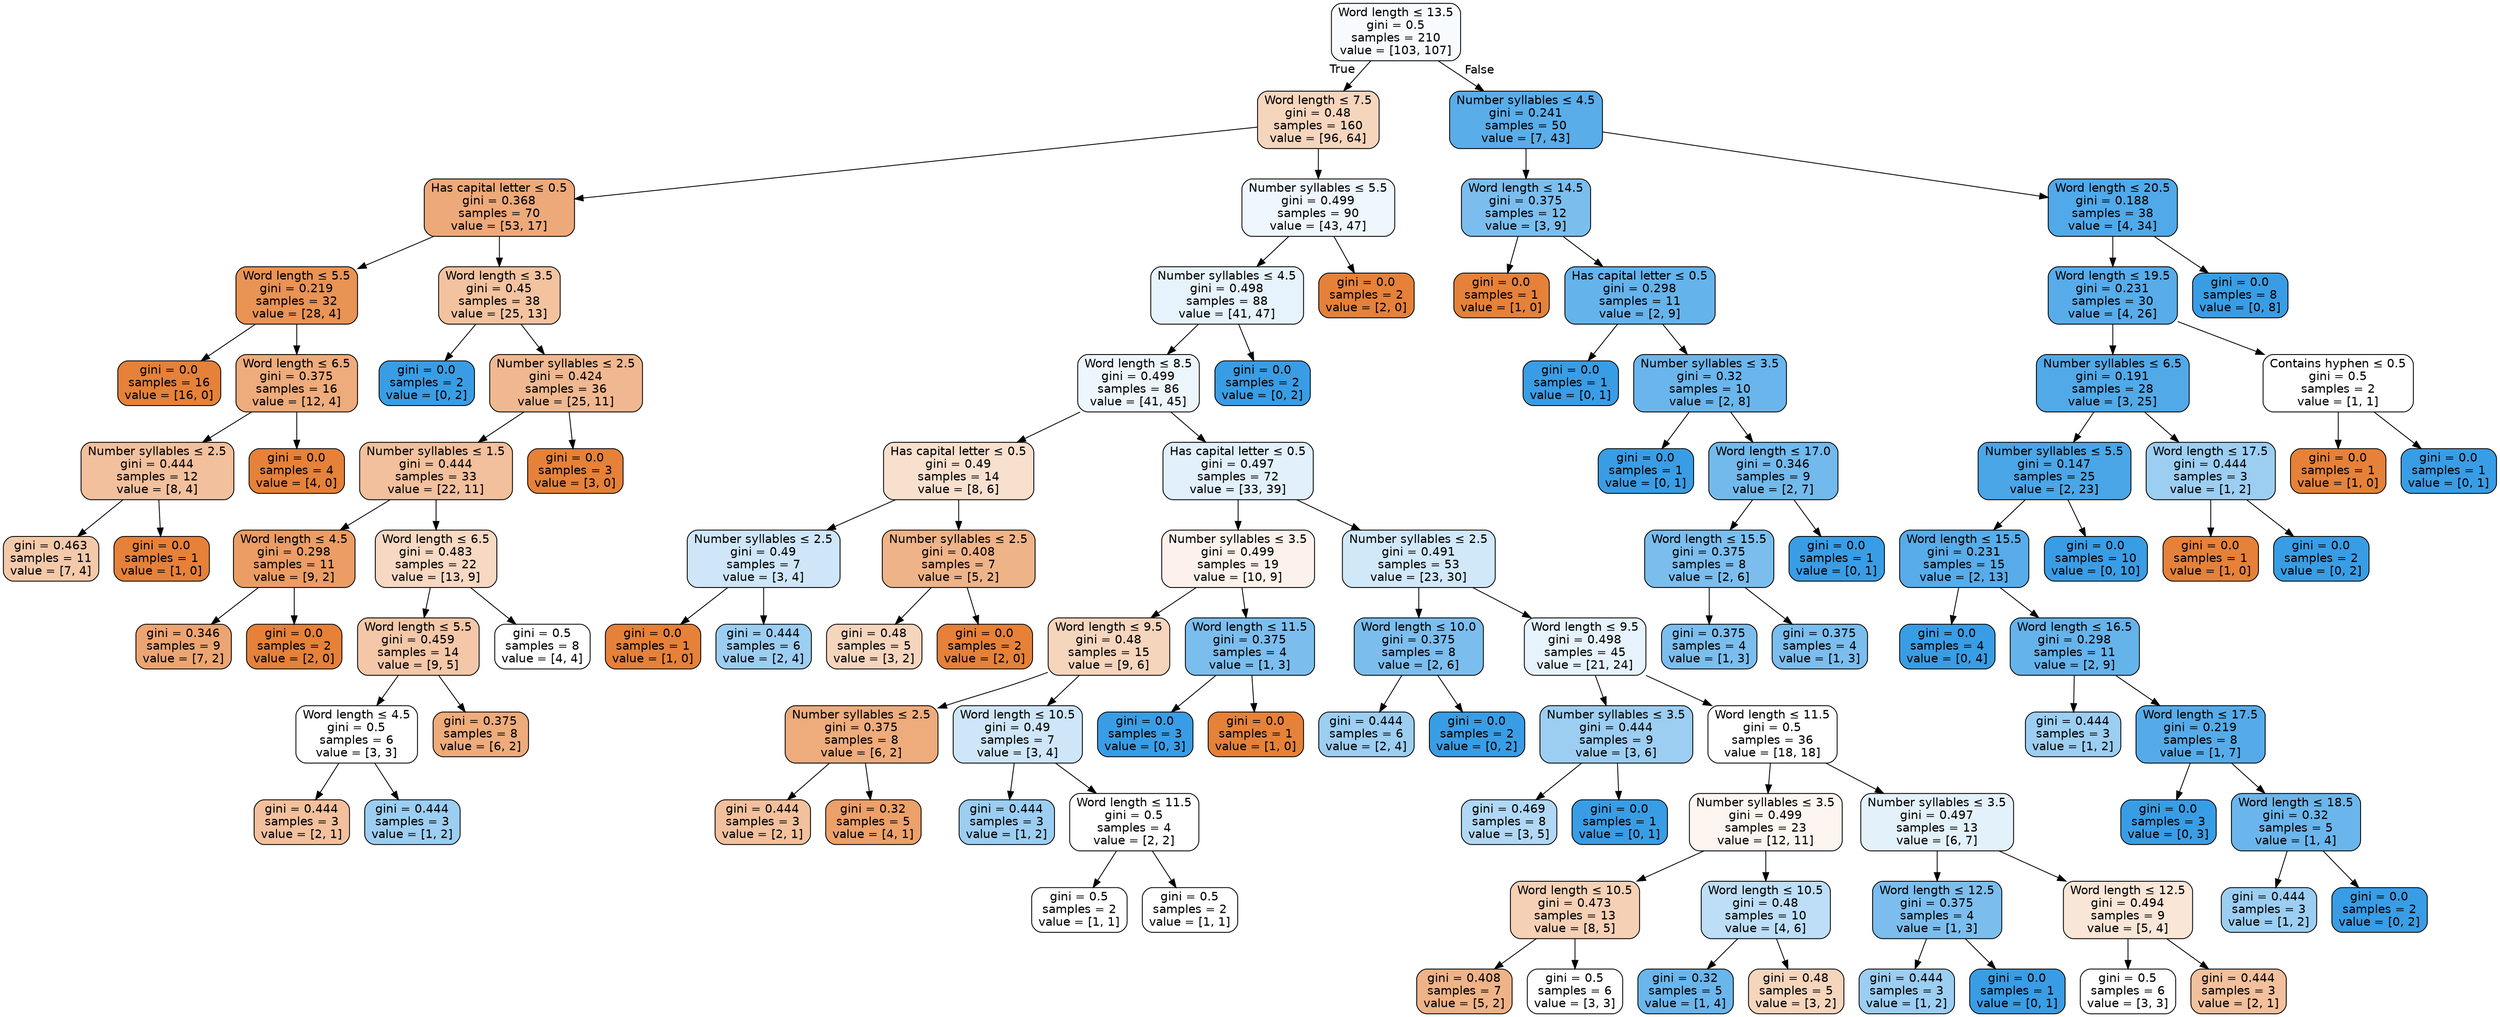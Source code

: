 digraph Tree {
node [shape=box, style="filled, rounded", color="black", fontname=helvetica] ;
edge [fontname=helvetica] ;
0 [label=<Word length &le; 13.5<br/>gini = 0.5<br/>samples = 210<br/>value = [103, 107]>, fillcolor="#f8fbfe"] ;
1 [label=<Word length &le; 7.5<br/>gini = 0.48<br/>samples = 160<br/>value = [96, 64]>, fillcolor="#f6d5bd"] ;
0 -> 1 [labeldistance=2.5, labelangle=45, headlabel="True"] ;
2 [label=<Has capital letter &le; 0.5<br/>gini = 0.368<br/>samples = 70<br/>value = [53, 17]>, fillcolor="#eda979"] ;
1 -> 2 ;
3 [label=<Word length &le; 5.5<br/>gini = 0.219<br/>samples = 32<br/>value = [28, 4]>, fillcolor="#e99355"] ;
2 -> 3 ;
4 [label=<gini = 0.0<br/>samples = 16<br/>value = [16, 0]>, fillcolor="#e58139"] ;
3 -> 4 ;
5 [label=<Word length &le; 6.5<br/>gini = 0.375<br/>samples = 16<br/>value = [12, 4]>, fillcolor="#eeab7b"] ;
3 -> 5 ;
6 [label=<Number syllables &le; 2.5<br/>gini = 0.444<br/>samples = 12<br/>value = [8, 4]>, fillcolor="#f2c09c"] ;
5 -> 6 ;
7 [label=<gini = 0.463<br/>samples = 11<br/>value = [7, 4]>, fillcolor="#f4c9aa"] ;
6 -> 7 ;
8 [label=<gini = 0.0<br/>samples = 1<br/>value = [1, 0]>, fillcolor="#e58139"] ;
6 -> 8 ;
9 [label=<gini = 0.0<br/>samples = 4<br/>value = [4, 0]>, fillcolor="#e58139"] ;
5 -> 9 ;
10 [label=<Word length &le; 3.5<br/>gini = 0.45<br/>samples = 38<br/>value = [25, 13]>, fillcolor="#f3c3a0"] ;
2 -> 10 ;
11 [label=<gini = 0.0<br/>samples = 2<br/>value = [0, 2]>, fillcolor="#399de5"] ;
10 -> 11 ;
12 [label=<Number syllables &le; 2.5<br/>gini = 0.424<br/>samples = 36<br/>value = [25, 11]>, fillcolor="#f0b890"] ;
10 -> 12 ;
13 [label=<Number syllables &le; 1.5<br/>gini = 0.444<br/>samples = 33<br/>value = [22, 11]>, fillcolor="#f2c09c"] ;
12 -> 13 ;
14 [label=<Word length &le; 4.5<br/>gini = 0.298<br/>samples = 11<br/>value = [9, 2]>, fillcolor="#eb9d65"] ;
13 -> 14 ;
15 [label=<gini = 0.346<br/>samples = 9<br/>value = [7, 2]>, fillcolor="#eca572"] ;
14 -> 15 ;
16 [label=<gini = 0.0<br/>samples = 2<br/>value = [2, 0]>, fillcolor="#e58139"] ;
14 -> 16 ;
17 [label=<Word length &le; 6.5<br/>gini = 0.483<br/>samples = 22<br/>value = [13, 9]>, fillcolor="#f7d8c2"] ;
13 -> 17 ;
18 [label=<Word length &le; 5.5<br/>gini = 0.459<br/>samples = 14<br/>value = [9, 5]>, fillcolor="#f3c7a7"] ;
17 -> 18 ;
19 [label=<Word length &le; 4.5<br/>gini = 0.5<br/>samples = 6<br/>value = [3, 3]>, fillcolor="#ffffff"] ;
18 -> 19 ;
20 [label=<gini = 0.444<br/>samples = 3<br/>value = [2, 1]>, fillcolor="#f2c09c"] ;
19 -> 20 ;
21 [label=<gini = 0.444<br/>samples = 3<br/>value = [1, 2]>, fillcolor="#9ccef2"] ;
19 -> 21 ;
22 [label=<gini = 0.375<br/>samples = 8<br/>value = [6, 2]>, fillcolor="#eeab7b"] ;
18 -> 22 ;
23 [label=<gini = 0.5<br/>samples = 8<br/>value = [4, 4]>, fillcolor="#ffffff"] ;
17 -> 23 ;
24 [label=<gini = 0.0<br/>samples = 3<br/>value = [3, 0]>, fillcolor="#e58139"] ;
12 -> 24 ;
25 [label=<Number syllables &le; 5.5<br/>gini = 0.499<br/>samples = 90<br/>value = [43, 47]>, fillcolor="#eef7fd"] ;
1 -> 25 ;
26 [label=<Number syllables &le; 4.5<br/>gini = 0.498<br/>samples = 88<br/>value = [41, 47]>, fillcolor="#e6f2fc"] ;
25 -> 26 ;
27 [label=<Word length &le; 8.5<br/>gini = 0.499<br/>samples = 86<br/>value = [41, 45]>, fillcolor="#edf6fd"] ;
26 -> 27 ;
28 [label=<Has capital letter &le; 0.5<br/>gini = 0.49<br/>samples = 14<br/>value = [8, 6]>, fillcolor="#f8e0ce"] ;
27 -> 28 ;
29 [label=<Number syllables &le; 2.5<br/>gini = 0.49<br/>samples = 7<br/>value = [3, 4]>, fillcolor="#cee6f8"] ;
28 -> 29 ;
30 [label=<gini = 0.0<br/>samples = 1<br/>value = [1, 0]>, fillcolor="#e58139"] ;
29 -> 30 ;
31 [label=<gini = 0.444<br/>samples = 6<br/>value = [2, 4]>, fillcolor="#9ccef2"] ;
29 -> 31 ;
32 [label=<Number syllables &le; 2.5<br/>gini = 0.408<br/>samples = 7<br/>value = [5, 2]>, fillcolor="#efb388"] ;
28 -> 32 ;
33 [label=<gini = 0.48<br/>samples = 5<br/>value = [3, 2]>, fillcolor="#f6d5bd"] ;
32 -> 33 ;
34 [label=<gini = 0.0<br/>samples = 2<br/>value = [2, 0]>, fillcolor="#e58139"] ;
32 -> 34 ;
35 [label=<Has capital letter &le; 0.5<br/>gini = 0.497<br/>samples = 72<br/>value = [33, 39]>, fillcolor="#e1f0fb"] ;
27 -> 35 ;
36 [label=<Number syllables &le; 3.5<br/>gini = 0.499<br/>samples = 19<br/>value = [10, 9]>, fillcolor="#fcf2eb"] ;
35 -> 36 ;
37 [label=<Word length &le; 9.5<br/>gini = 0.48<br/>samples = 15<br/>value = [9, 6]>, fillcolor="#f6d5bd"] ;
36 -> 37 ;
38 [label=<Number syllables &le; 2.5<br/>gini = 0.375<br/>samples = 8<br/>value = [6, 2]>, fillcolor="#eeab7b"] ;
37 -> 38 ;
39 [label=<gini = 0.444<br/>samples = 3<br/>value = [2, 1]>, fillcolor="#f2c09c"] ;
38 -> 39 ;
40 [label=<gini = 0.32<br/>samples = 5<br/>value = [4, 1]>, fillcolor="#eca06a"] ;
38 -> 40 ;
41 [label=<Word length &le; 10.5<br/>gini = 0.49<br/>samples = 7<br/>value = [3, 4]>, fillcolor="#cee6f8"] ;
37 -> 41 ;
42 [label=<gini = 0.444<br/>samples = 3<br/>value = [1, 2]>, fillcolor="#9ccef2"] ;
41 -> 42 ;
43 [label=<Word length &le; 11.5<br/>gini = 0.5<br/>samples = 4<br/>value = [2, 2]>, fillcolor="#ffffff"] ;
41 -> 43 ;
44 [label=<gini = 0.5<br/>samples = 2<br/>value = [1, 1]>, fillcolor="#ffffff"] ;
43 -> 44 ;
45 [label=<gini = 0.5<br/>samples = 2<br/>value = [1, 1]>, fillcolor="#ffffff"] ;
43 -> 45 ;
46 [label=<Word length &le; 11.5<br/>gini = 0.375<br/>samples = 4<br/>value = [1, 3]>, fillcolor="#7bbeee"] ;
36 -> 46 ;
47 [label=<gini = 0.0<br/>samples = 3<br/>value = [0, 3]>, fillcolor="#399de5"] ;
46 -> 47 ;
48 [label=<gini = 0.0<br/>samples = 1<br/>value = [1, 0]>, fillcolor="#e58139"] ;
46 -> 48 ;
49 [label=<Number syllables &le; 2.5<br/>gini = 0.491<br/>samples = 53<br/>value = [23, 30]>, fillcolor="#d1e8f9"] ;
35 -> 49 ;
50 [label=<Word length &le; 10.0<br/>gini = 0.375<br/>samples = 8<br/>value = [2, 6]>, fillcolor="#7bbeee"] ;
49 -> 50 ;
51 [label=<gini = 0.444<br/>samples = 6<br/>value = [2, 4]>, fillcolor="#9ccef2"] ;
50 -> 51 ;
52 [label=<gini = 0.0<br/>samples = 2<br/>value = [0, 2]>, fillcolor="#399de5"] ;
50 -> 52 ;
53 [label=<Word length &le; 9.5<br/>gini = 0.498<br/>samples = 45<br/>value = [21, 24]>, fillcolor="#e6f3fc"] ;
49 -> 53 ;
54 [label=<Number syllables &le; 3.5<br/>gini = 0.444<br/>samples = 9<br/>value = [3, 6]>, fillcolor="#9ccef2"] ;
53 -> 54 ;
55 [label=<gini = 0.469<br/>samples = 8<br/>value = [3, 5]>, fillcolor="#b0d8f5"] ;
54 -> 55 ;
56 [label=<gini = 0.0<br/>samples = 1<br/>value = [0, 1]>, fillcolor="#399de5"] ;
54 -> 56 ;
57 [label=<Word length &le; 11.5<br/>gini = 0.5<br/>samples = 36<br/>value = [18, 18]>, fillcolor="#ffffff"] ;
53 -> 57 ;
58 [label=<Number syllables &le; 3.5<br/>gini = 0.499<br/>samples = 23<br/>value = [12, 11]>, fillcolor="#fdf5ef"] ;
57 -> 58 ;
59 [label=<Word length &le; 10.5<br/>gini = 0.473<br/>samples = 13<br/>value = [8, 5]>, fillcolor="#f5d0b5"] ;
58 -> 59 ;
60 [label=<gini = 0.408<br/>samples = 7<br/>value = [5, 2]>, fillcolor="#efb388"] ;
59 -> 60 ;
61 [label=<gini = 0.5<br/>samples = 6<br/>value = [3, 3]>, fillcolor="#ffffff"] ;
59 -> 61 ;
62 [label=<Word length &le; 10.5<br/>gini = 0.48<br/>samples = 10<br/>value = [4, 6]>, fillcolor="#bddef6"] ;
58 -> 62 ;
63 [label=<gini = 0.32<br/>samples = 5<br/>value = [1, 4]>, fillcolor="#6ab6ec"] ;
62 -> 63 ;
64 [label=<gini = 0.48<br/>samples = 5<br/>value = [3, 2]>, fillcolor="#f6d5bd"] ;
62 -> 64 ;
65 [label=<Number syllables &le; 3.5<br/>gini = 0.497<br/>samples = 13<br/>value = [6, 7]>, fillcolor="#e3f1fb"] ;
57 -> 65 ;
66 [label=<Word length &le; 12.5<br/>gini = 0.375<br/>samples = 4<br/>value = [1, 3]>, fillcolor="#7bbeee"] ;
65 -> 66 ;
67 [label=<gini = 0.444<br/>samples = 3<br/>value = [1, 2]>, fillcolor="#9ccef2"] ;
66 -> 67 ;
68 [label=<gini = 0.0<br/>samples = 1<br/>value = [0, 1]>, fillcolor="#399de5"] ;
66 -> 68 ;
69 [label=<Word length &le; 12.5<br/>gini = 0.494<br/>samples = 9<br/>value = [5, 4]>, fillcolor="#fae6d7"] ;
65 -> 69 ;
70 [label=<gini = 0.5<br/>samples = 6<br/>value = [3, 3]>, fillcolor="#ffffff"] ;
69 -> 70 ;
71 [label=<gini = 0.444<br/>samples = 3<br/>value = [2, 1]>, fillcolor="#f2c09c"] ;
69 -> 71 ;
72 [label=<gini = 0.0<br/>samples = 2<br/>value = [0, 2]>, fillcolor="#399de5"] ;
26 -> 72 ;
73 [label=<gini = 0.0<br/>samples = 2<br/>value = [2, 0]>, fillcolor="#e58139"] ;
25 -> 73 ;
74 [label=<Number syllables &le; 4.5<br/>gini = 0.241<br/>samples = 50<br/>value = [7, 43]>, fillcolor="#59ade9"] ;
0 -> 74 [labeldistance=2.5, labelangle=-45, headlabel="False"] ;
75 [label=<Word length &le; 14.5<br/>gini = 0.375<br/>samples = 12<br/>value = [3, 9]>, fillcolor="#7bbeee"] ;
74 -> 75 ;
76 [label=<gini = 0.0<br/>samples = 1<br/>value = [1, 0]>, fillcolor="#e58139"] ;
75 -> 76 ;
77 [label=<Has capital letter &le; 0.5<br/>gini = 0.298<br/>samples = 11<br/>value = [2, 9]>, fillcolor="#65b3eb"] ;
75 -> 77 ;
78 [label=<gini = 0.0<br/>samples = 1<br/>value = [0, 1]>, fillcolor="#399de5"] ;
77 -> 78 ;
79 [label=<Number syllables &le; 3.5<br/>gini = 0.32<br/>samples = 10<br/>value = [2, 8]>, fillcolor="#6ab6ec"] ;
77 -> 79 ;
80 [label=<gini = 0.0<br/>samples = 1<br/>value = [0, 1]>, fillcolor="#399de5"] ;
79 -> 80 ;
81 [label=<Word length &le; 17.0<br/>gini = 0.346<br/>samples = 9<br/>value = [2, 7]>, fillcolor="#72b9ec"] ;
79 -> 81 ;
82 [label=<Word length &le; 15.5<br/>gini = 0.375<br/>samples = 8<br/>value = [2, 6]>, fillcolor="#7bbeee"] ;
81 -> 82 ;
83 [label=<gini = 0.375<br/>samples = 4<br/>value = [1, 3]>, fillcolor="#7bbeee"] ;
82 -> 83 ;
84 [label=<gini = 0.375<br/>samples = 4<br/>value = [1, 3]>, fillcolor="#7bbeee"] ;
82 -> 84 ;
85 [label=<gini = 0.0<br/>samples = 1<br/>value = [0, 1]>, fillcolor="#399de5"] ;
81 -> 85 ;
86 [label=<Word length &le; 20.5<br/>gini = 0.188<br/>samples = 38<br/>value = [4, 34]>, fillcolor="#50a9e8"] ;
74 -> 86 ;
87 [label=<Word length &le; 19.5<br/>gini = 0.231<br/>samples = 30<br/>value = [4, 26]>, fillcolor="#57ace9"] ;
86 -> 87 ;
88 [label=<Number syllables &le; 6.5<br/>gini = 0.191<br/>samples = 28<br/>value = [3, 25]>, fillcolor="#51a9e8"] ;
87 -> 88 ;
89 [label=<Number syllables &le; 5.5<br/>gini = 0.147<br/>samples = 25<br/>value = [2, 23]>, fillcolor="#4aa6e7"] ;
88 -> 89 ;
90 [label=<Word length &le; 15.5<br/>gini = 0.231<br/>samples = 15<br/>value = [2, 13]>, fillcolor="#57ace9"] ;
89 -> 90 ;
91 [label=<gini = 0.0<br/>samples = 4<br/>value = [0, 4]>, fillcolor="#399de5"] ;
90 -> 91 ;
92 [label=<Word length &le; 16.5<br/>gini = 0.298<br/>samples = 11<br/>value = [2, 9]>, fillcolor="#65b3eb"] ;
90 -> 92 ;
93 [label=<gini = 0.444<br/>samples = 3<br/>value = [1, 2]>, fillcolor="#9ccef2"] ;
92 -> 93 ;
94 [label=<Word length &le; 17.5<br/>gini = 0.219<br/>samples = 8<br/>value = [1, 7]>, fillcolor="#55abe9"] ;
92 -> 94 ;
95 [label=<gini = 0.0<br/>samples = 3<br/>value = [0, 3]>, fillcolor="#399de5"] ;
94 -> 95 ;
96 [label=<Word length &le; 18.5<br/>gini = 0.32<br/>samples = 5<br/>value = [1, 4]>, fillcolor="#6ab6ec"] ;
94 -> 96 ;
97 [label=<gini = 0.444<br/>samples = 3<br/>value = [1, 2]>, fillcolor="#9ccef2"] ;
96 -> 97 ;
98 [label=<gini = 0.0<br/>samples = 2<br/>value = [0, 2]>, fillcolor="#399de5"] ;
96 -> 98 ;
99 [label=<gini = 0.0<br/>samples = 10<br/>value = [0, 10]>, fillcolor="#399de5"] ;
89 -> 99 ;
100 [label=<Word length &le; 17.5<br/>gini = 0.444<br/>samples = 3<br/>value = [1, 2]>, fillcolor="#9ccef2"] ;
88 -> 100 ;
101 [label=<gini = 0.0<br/>samples = 1<br/>value = [1, 0]>, fillcolor="#e58139"] ;
100 -> 101 ;
102 [label=<gini = 0.0<br/>samples = 2<br/>value = [0, 2]>, fillcolor="#399de5"] ;
100 -> 102 ;
103 [label=<Contains hyphen &le; 0.5<br/>gini = 0.5<br/>samples = 2<br/>value = [1, 1]>, fillcolor="#ffffff"] ;
87 -> 103 ;
104 [label=<gini = 0.0<br/>samples = 1<br/>value = [1, 0]>, fillcolor="#e58139"] ;
103 -> 104 ;
105 [label=<gini = 0.0<br/>samples = 1<br/>value = [0, 1]>, fillcolor="#399de5"] ;
103 -> 105 ;
106 [label=<gini = 0.0<br/>samples = 8<br/>value = [0, 8]>, fillcolor="#399de5"] ;
86 -> 106 ;
}
